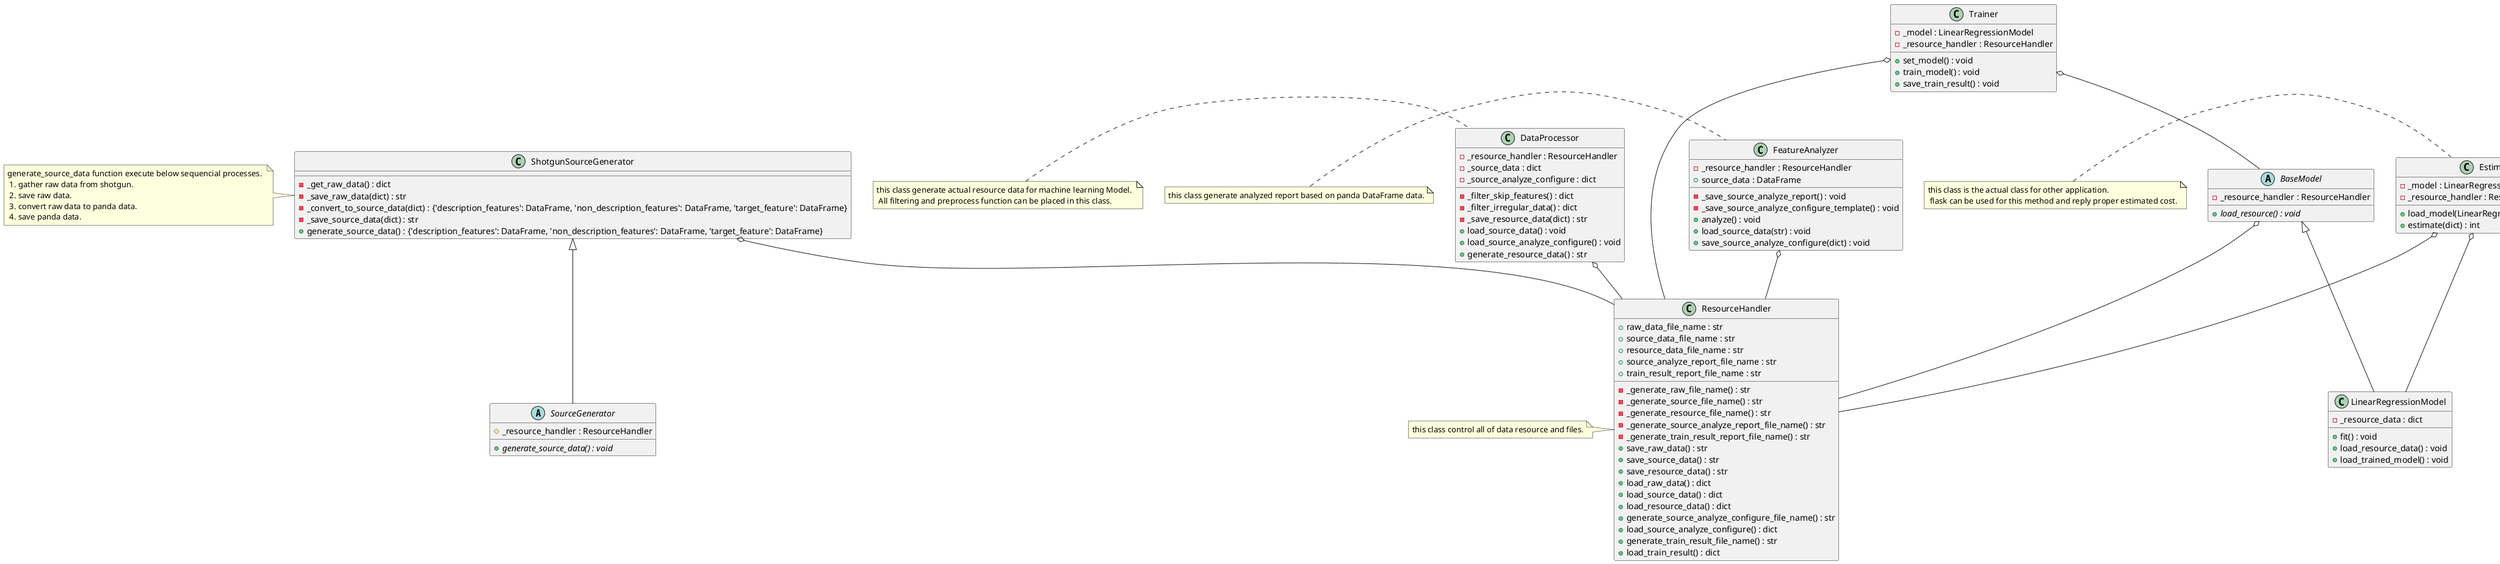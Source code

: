 @startuml

abstract class SourceGenerator {
    #_resource_handler : ResourceHandler
    +{abstract} generate_source_data() : void
}

class ShotgunSourceGenerator {
    -_get_raw_data() : dict
    -_save_raw_data(dict) : str
    -_convert_to_source_data(dict) : {'description_features': DataFrame, 'non_description_features': DataFrame, 'target_feature': DataFrame}
    -_save_source_data(dict) : str
    +generate_source_data() : {'description_features': DataFrame, 'non_description_features': DataFrame, 'target_feature': DataFrame}
}

class ShotgunSourceGenerator
    note left : generate_source_data function execute below sequencial processes. \n 1. gather raw data from shotgun. \n 2. save raw data. \n 3. convert raw data to panda data. \n 4. save panda data.

ShotgunSourceGenerator <|-- SourceGenerator
ShotgunSourceGenerator o-- ResourceHandler

class ResourceHandler {
    +raw_data_file_name : str
    +source_data_file_name : str
    +resource_data_file_name : str
    +source_analyze_report_file_name : str
    +train_result_report_file_name : str
    -_generate_raw_file_name() : str
    -_generate_source_file_name() : str
    -_generate_resource_file_name() : str
    -_generate_source_analyze_report_file_name() : str
    -_generate_train_result_report_file_name() : str
    +save_raw_data() : str
    +save_source_data() : str
    +save_resource_data() : str
    +load_raw_data() : dict
    +load_source_data() : dict
    +load_resource_data() : dict
    +generate_source_analyze_configure_file_name() : str
    +load_source_analyze_configure() : dict
    +generate_train_result_file_name() : str
    +load_train_result() : dict
}

class ResourceHandler
    note left : this class control all of data resource and files.

class FeatureAnalyzer {
    -_resource_handler : ResourceHandler
    +source_data : DataFrame
    -_save_source_analyze_report() : void
    -_save_source_analyze_configure_template() : void
    +analyze() : void
    +load_source_data(str) : void
    +save_source_analyze_configure(dict) : void
}

class FeatureAnalyzer
    note left : this class generate analyzed report based on panda DataFrame data.

FeatureAnalyzer o-- ResourceHandler

class DataProcessor {
    -_resource_handler : ResourceHandler
    -_source_data : dict
    -_source_analyze_configure : dict
    -_filter_skip_features() : dict
    -_filter_irregular_data() : dict
    -_save_resource_data(dict) : str
    +load_source_data() : void
    +load_source_analyze_configure() : void
    +generate_resource_data() : str
}

DataProcessor o-- ResourceHandler

class DataProcessor
    note left : this class generate actual resource data for machine learning Model. \n All filtering and preprocess function can be placed in this class.

abstract class BaseModel {
    -_resource_handler : ResourceHandler
    +{abstract} load_resource() : void
}

class LinearRegressionModel {
    -_resource_data : dict
    +fit() : void
    +load_resource_data() : void
    +load_trained_model() : void
}

BaseModel <|-- LinearRegressionModel
BaseModel o-- ResourceHandler

class Trainer {
    -_model : LinearRegressionModel
    -_resource_handler : ResourceHandler
    +set_model() : void
    +train_model() : void
    +save_train_result() : void
}

Trainer o-- ResourceHandler
Trainer o-- BaseModel

class Estimator {
    -_model : LinearRegressionModel
    -_resource_handler : ResourceHandler
    +load_model(LinearRegressionModel) : void
    +estimate(dict) : int
}

Estimator o-- ResourceHandler
Estimator o-- LinearRegressionModel

class Estimator
    note left : this class is the actual class for other application. \n flask can be used for this method and reply proper estimated cost.

@enduml
